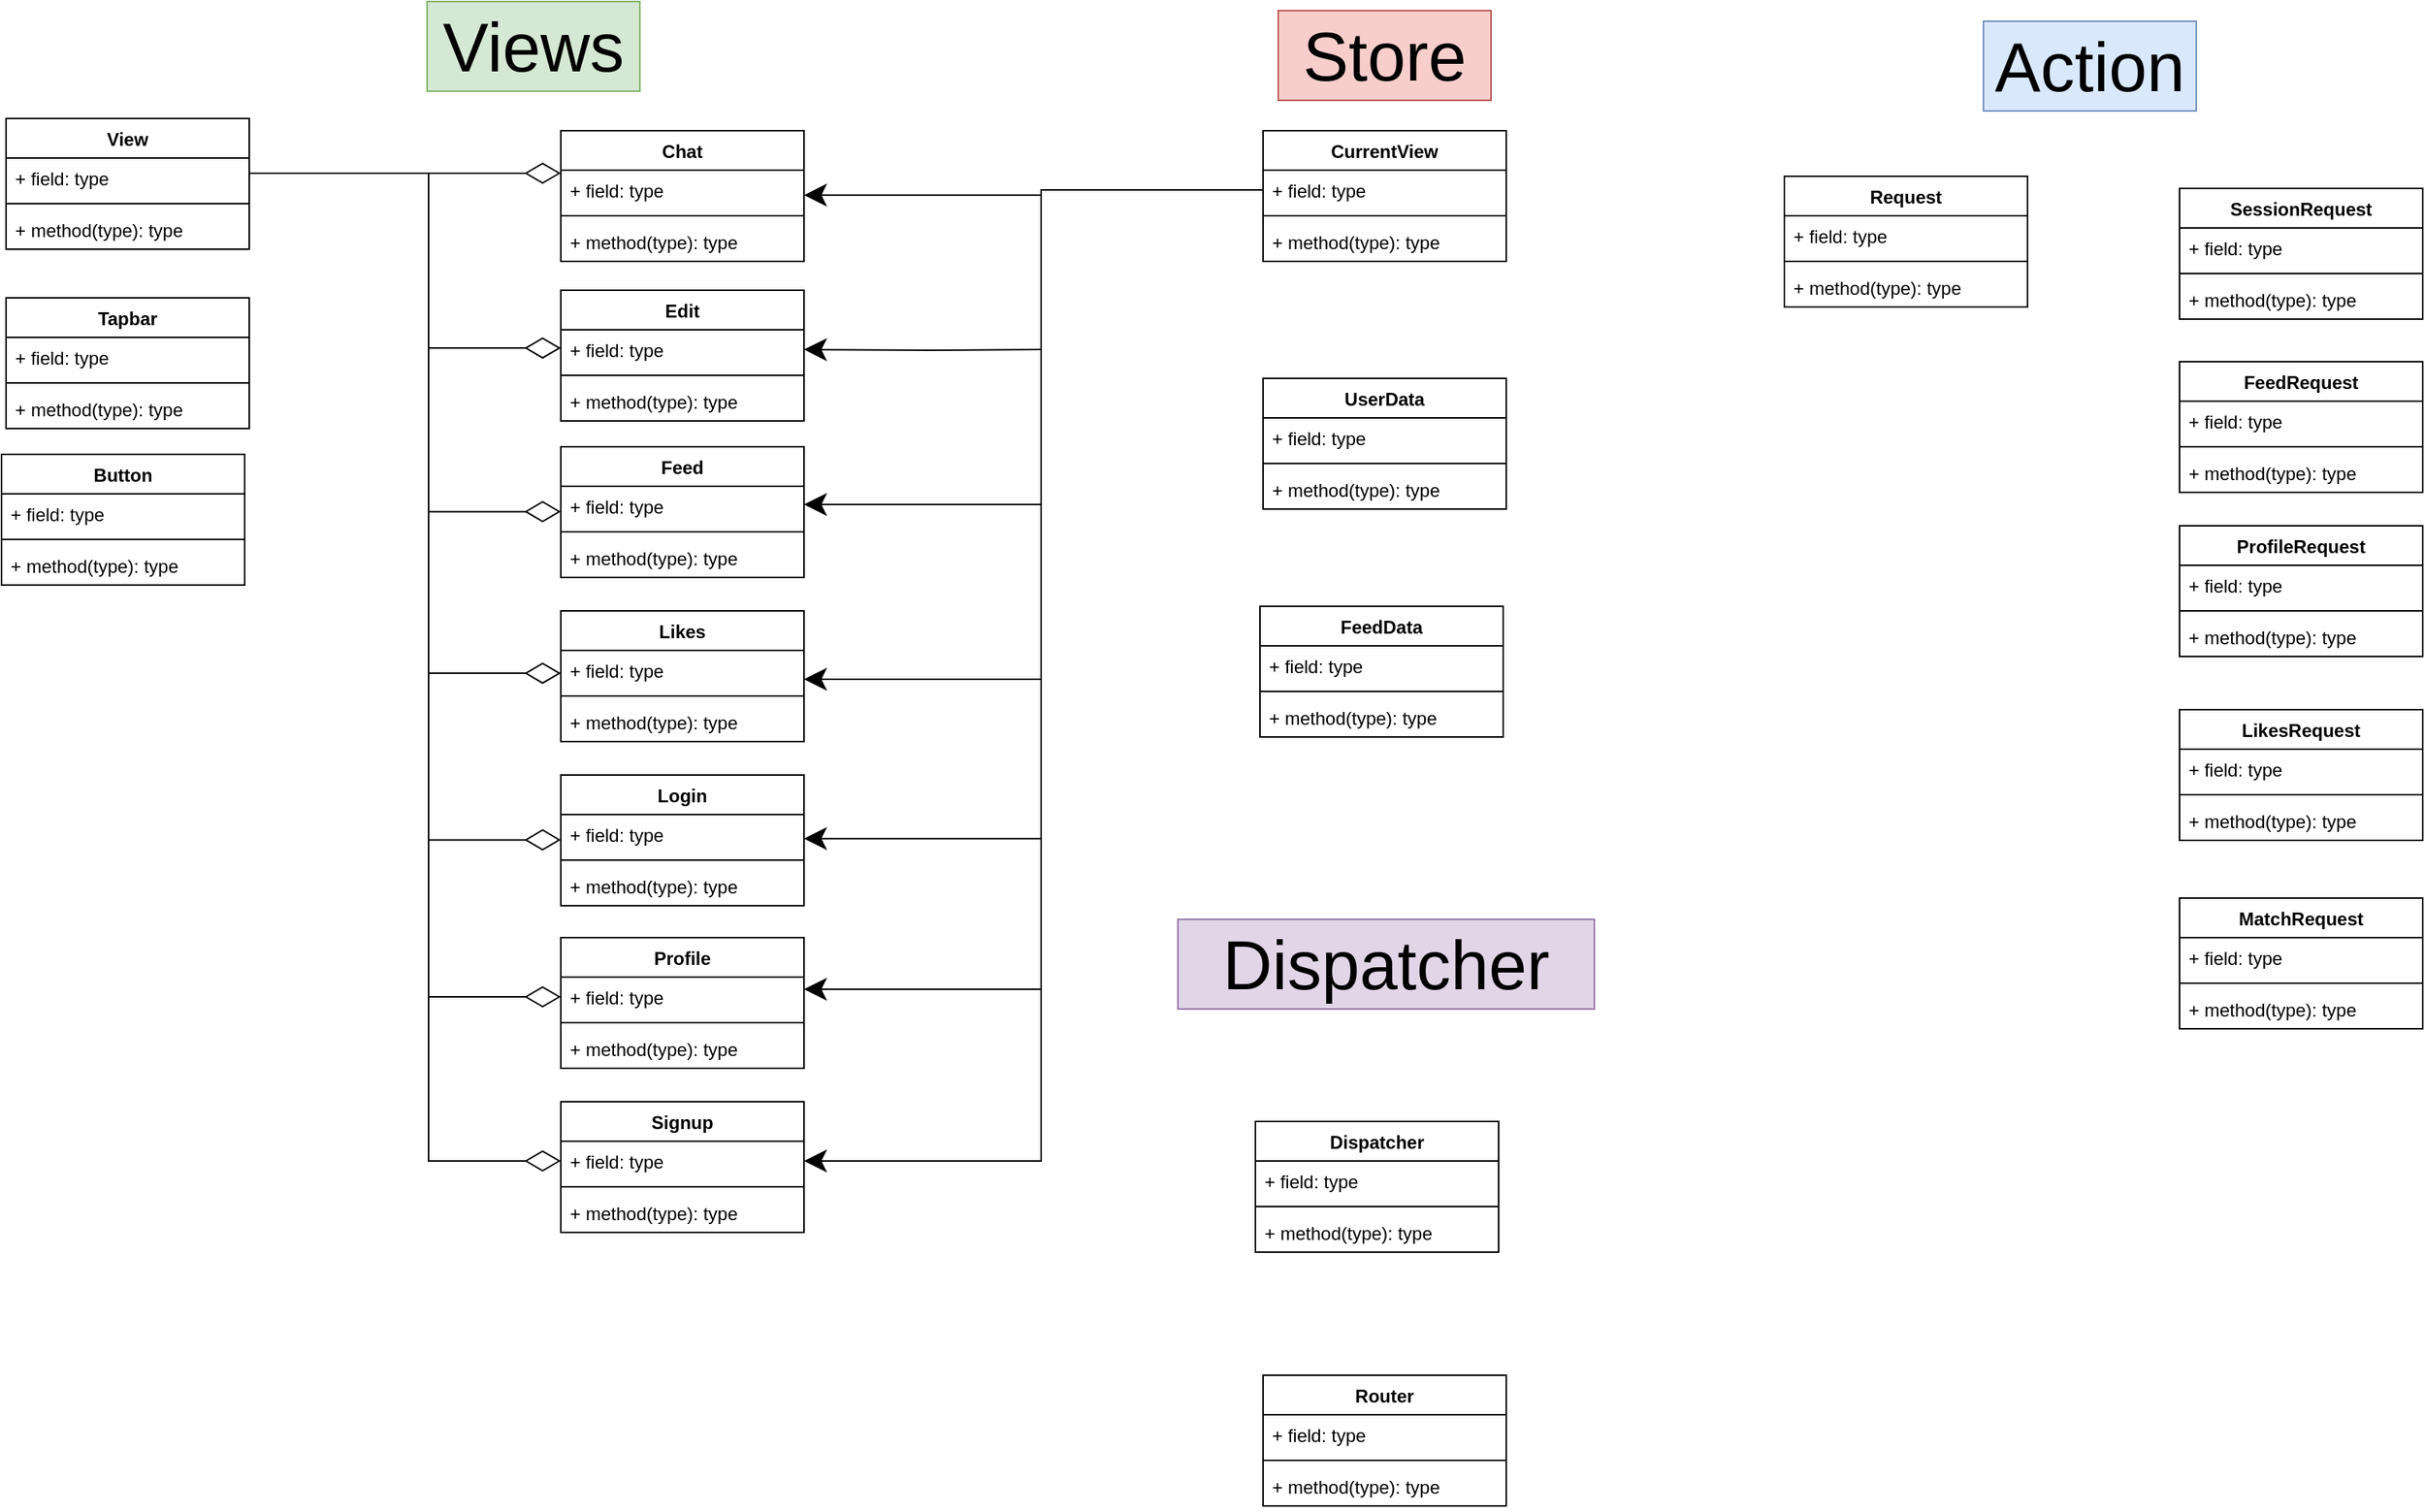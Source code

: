 <mxfile version="15.4.0" type="device"><diagram id="mSiB77Ms-3oj2RWz9xh-" name="Page-1"><mxGraphModel dx="1673" dy="958" grid="0" gridSize="10" guides="1" tooltips="1" connect="1" arrows="1" fold="1" page="1" pageScale="1" pageWidth="827" pageHeight="583" math="0" shadow="0"><root><mxCell id="0"/><mxCell id="1" parent="0"/><mxCell id="L6vAUoR8rCRQVzJKQqhs-2" value="View" style="swimlane;fontStyle=1;align=center;verticalAlign=top;childLayout=stackLayout;horizontal=1;startSize=26;horizontalStack=0;resizeParent=1;resizeParentMax=0;resizeLast=0;collapsible=1;marginBottom=0;" vertex="1" parent="1"><mxGeometry x="56" y="97" width="160" height="86" as="geometry"/></mxCell><mxCell id="L6vAUoR8rCRQVzJKQqhs-3" value="+ field: type" style="text;strokeColor=none;fillColor=none;align=left;verticalAlign=top;spacingLeft=4;spacingRight=4;overflow=hidden;rotatable=0;points=[[0,0.5],[1,0.5]];portConstraint=eastwest;" vertex="1" parent="L6vAUoR8rCRQVzJKQqhs-2"><mxGeometry y="26" width="160" height="26" as="geometry"/></mxCell><mxCell id="L6vAUoR8rCRQVzJKQqhs-4" value="" style="line;strokeWidth=1;fillColor=none;align=left;verticalAlign=middle;spacingTop=-1;spacingLeft=3;spacingRight=3;rotatable=0;labelPosition=right;points=[];portConstraint=eastwest;" vertex="1" parent="L6vAUoR8rCRQVzJKQqhs-2"><mxGeometry y="52" width="160" height="8" as="geometry"/></mxCell><mxCell id="L6vAUoR8rCRQVzJKQqhs-5" value="+ method(type): type" style="text;strokeColor=none;fillColor=none;align=left;verticalAlign=top;spacingLeft=4;spacingRight=4;overflow=hidden;rotatable=0;points=[[0,0.5],[1,0.5]];portConstraint=eastwest;" vertex="1" parent="L6vAUoR8rCRQVzJKQqhs-2"><mxGeometry y="60" width="160" height="26" as="geometry"/></mxCell><mxCell id="L6vAUoR8rCRQVzJKQqhs-6" value="Chat" style="swimlane;fontStyle=1;align=center;verticalAlign=top;childLayout=stackLayout;horizontal=1;startSize=26;horizontalStack=0;resizeParent=1;resizeParentMax=0;resizeLast=0;collapsible=1;marginBottom=0;" vertex="1" parent="1"><mxGeometry x="421" y="105" width="160" height="86" as="geometry"/></mxCell><mxCell id="L6vAUoR8rCRQVzJKQqhs-7" value="+ field: type" style="text;strokeColor=none;fillColor=none;align=left;verticalAlign=top;spacingLeft=4;spacingRight=4;overflow=hidden;rotatable=0;points=[[0,0.5],[1,0.5]];portConstraint=eastwest;" vertex="1" parent="L6vAUoR8rCRQVzJKQqhs-6"><mxGeometry y="26" width="160" height="26" as="geometry"/></mxCell><mxCell id="L6vAUoR8rCRQVzJKQqhs-8" value="" style="line;strokeWidth=1;fillColor=none;align=left;verticalAlign=middle;spacingTop=-1;spacingLeft=3;spacingRight=3;rotatable=0;labelPosition=right;points=[];portConstraint=eastwest;" vertex="1" parent="L6vAUoR8rCRQVzJKQqhs-6"><mxGeometry y="52" width="160" height="8" as="geometry"/></mxCell><mxCell id="L6vAUoR8rCRQVzJKQqhs-9" value="+ method(type): type" style="text;strokeColor=none;fillColor=none;align=left;verticalAlign=top;spacingLeft=4;spacingRight=4;overflow=hidden;rotatable=0;points=[[0,0.5],[1,0.5]];portConstraint=eastwest;" vertex="1" parent="L6vAUoR8rCRQVzJKQqhs-6"><mxGeometry y="60" width="160" height="26" as="geometry"/></mxCell><mxCell id="L6vAUoR8rCRQVzJKQqhs-10" value="" style="edgeStyle=orthogonalEdgeStyle;rounded=0;orthogonalLoop=1;jettySize=auto;html=1;entryX=0;entryY=0.5;entryDx=0;entryDy=0;endArrow=diamondThin;endFill=0;startSize=10;endSize=21;" edge="1" parent="1" source="L6vAUoR8rCRQVzJKQqhs-3" target="L6vAUoR8rCRQVzJKQqhs-32"><mxGeometry relative="1" as="geometry"><Array as="points"><mxPoint x="334" y="133"/><mxPoint x="334" y="783"/></Array></mxGeometry></mxCell><mxCell id="L6vAUoR8rCRQVzJKQqhs-11" value="Edit" style="swimlane;fontStyle=1;align=center;verticalAlign=top;childLayout=stackLayout;horizontal=1;startSize=26;horizontalStack=0;resizeParent=1;resizeParentMax=0;resizeLast=0;collapsible=1;marginBottom=0;" vertex="1" parent="1"><mxGeometry x="421" y="210" width="160" height="86" as="geometry"/></mxCell><mxCell id="L6vAUoR8rCRQVzJKQqhs-12" value="+ field: type" style="text;strokeColor=none;fillColor=none;align=left;verticalAlign=top;spacingLeft=4;spacingRight=4;overflow=hidden;rotatable=0;points=[[0,0.5],[1,0.5]];portConstraint=eastwest;" vertex="1" parent="L6vAUoR8rCRQVzJKQqhs-11"><mxGeometry y="26" width="160" height="26" as="geometry"/></mxCell><mxCell id="L6vAUoR8rCRQVzJKQqhs-13" value="" style="line;strokeWidth=1;fillColor=none;align=left;verticalAlign=middle;spacingTop=-1;spacingLeft=3;spacingRight=3;rotatable=0;labelPosition=right;points=[];portConstraint=eastwest;" vertex="1" parent="L6vAUoR8rCRQVzJKQqhs-11"><mxGeometry y="52" width="160" height="8" as="geometry"/></mxCell><mxCell id="L6vAUoR8rCRQVzJKQqhs-14" value="+ method(type): type" style="text;strokeColor=none;fillColor=none;align=left;verticalAlign=top;spacingLeft=4;spacingRight=4;overflow=hidden;rotatable=0;points=[[0,0.5],[1,0.5]];portConstraint=eastwest;" vertex="1" parent="L6vAUoR8rCRQVzJKQqhs-11"><mxGeometry y="60" width="160" height="26" as="geometry"/></mxCell><mxCell id="L6vAUoR8rCRQVzJKQqhs-15" value="Feed" style="swimlane;fontStyle=1;align=center;verticalAlign=top;childLayout=stackLayout;horizontal=1;startSize=26;horizontalStack=0;resizeParent=1;resizeParentMax=0;resizeLast=0;collapsible=1;marginBottom=0;" vertex="1" parent="1"><mxGeometry x="421" y="313" width="160" height="86" as="geometry"/></mxCell><mxCell id="L6vAUoR8rCRQVzJKQqhs-16" value="+ field: type" style="text;strokeColor=none;fillColor=none;align=left;verticalAlign=top;spacingLeft=4;spacingRight=4;overflow=hidden;rotatable=0;points=[[0,0.5],[1,0.5]];portConstraint=eastwest;" vertex="1" parent="L6vAUoR8rCRQVzJKQqhs-15"><mxGeometry y="26" width="160" height="26" as="geometry"/></mxCell><mxCell id="L6vAUoR8rCRQVzJKQqhs-17" value="" style="line;strokeWidth=1;fillColor=none;align=left;verticalAlign=middle;spacingTop=-1;spacingLeft=3;spacingRight=3;rotatable=0;labelPosition=right;points=[];portConstraint=eastwest;" vertex="1" parent="L6vAUoR8rCRQVzJKQqhs-15"><mxGeometry y="52" width="160" height="8" as="geometry"/></mxCell><mxCell id="L6vAUoR8rCRQVzJKQqhs-18" value="+ method(type): type" style="text;strokeColor=none;fillColor=none;align=left;verticalAlign=top;spacingLeft=4;spacingRight=4;overflow=hidden;rotatable=0;points=[[0,0.5],[1,0.5]];portConstraint=eastwest;" vertex="1" parent="L6vAUoR8rCRQVzJKQqhs-15"><mxGeometry y="60" width="160" height="26" as="geometry"/></mxCell><mxCell id="L6vAUoR8rCRQVzJKQqhs-19" value="Likes" style="swimlane;fontStyle=1;align=center;verticalAlign=top;childLayout=stackLayout;horizontal=1;startSize=26;horizontalStack=0;resizeParent=1;resizeParentMax=0;resizeLast=0;collapsible=1;marginBottom=0;" vertex="1" parent="1"><mxGeometry x="421" y="421" width="160" height="86" as="geometry"/></mxCell><mxCell id="L6vAUoR8rCRQVzJKQqhs-20" value="+ field: type" style="text;strokeColor=none;fillColor=none;align=left;verticalAlign=top;spacingLeft=4;spacingRight=4;overflow=hidden;rotatable=0;points=[[0,0.5],[1,0.5]];portConstraint=eastwest;" vertex="1" parent="L6vAUoR8rCRQVzJKQqhs-19"><mxGeometry y="26" width="160" height="26" as="geometry"/></mxCell><mxCell id="L6vAUoR8rCRQVzJKQqhs-21" value="" style="line;strokeWidth=1;fillColor=none;align=left;verticalAlign=middle;spacingTop=-1;spacingLeft=3;spacingRight=3;rotatable=0;labelPosition=right;points=[];portConstraint=eastwest;" vertex="1" parent="L6vAUoR8rCRQVzJKQqhs-19"><mxGeometry y="52" width="160" height="8" as="geometry"/></mxCell><mxCell id="L6vAUoR8rCRQVzJKQqhs-22" value="+ method(type): type" style="text;strokeColor=none;fillColor=none;align=left;verticalAlign=top;spacingLeft=4;spacingRight=4;overflow=hidden;rotatable=0;points=[[0,0.5],[1,0.5]];portConstraint=eastwest;" vertex="1" parent="L6vAUoR8rCRQVzJKQqhs-19"><mxGeometry y="60" width="160" height="26" as="geometry"/></mxCell><mxCell id="L6vAUoR8rCRQVzJKQqhs-23" value="Login" style="swimlane;fontStyle=1;align=center;verticalAlign=top;childLayout=stackLayout;horizontal=1;startSize=26;horizontalStack=0;resizeParent=1;resizeParentMax=0;resizeLast=0;collapsible=1;marginBottom=0;" vertex="1" parent="1"><mxGeometry x="421" y="529" width="160" height="86" as="geometry"/></mxCell><mxCell id="L6vAUoR8rCRQVzJKQqhs-24" value="+ field: type" style="text;strokeColor=none;fillColor=none;align=left;verticalAlign=top;spacingLeft=4;spacingRight=4;overflow=hidden;rotatable=0;points=[[0,0.5],[1,0.5]];portConstraint=eastwest;" vertex="1" parent="L6vAUoR8rCRQVzJKQqhs-23"><mxGeometry y="26" width="160" height="26" as="geometry"/></mxCell><mxCell id="L6vAUoR8rCRQVzJKQqhs-25" value="" style="line;strokeWidth=1;fillColor=none;align=left;verticalAlign=middle;spacingTop=-1;spacingLeft=3;spacingRight=3;rotatable=0;labelPosition=right;points=[];portConstraint=eastwest;" vertex="1" parent="L6vAUoR8rCRQVzJKQqhs-23"><mxGeometry y="52" width="160" height="8" as="geometry"/></mxCell><mxCell id="L6vAUoR8rCRQVzJKQqhs-26" value="+ method(type): type" style="text;strokeColor=none;fillColor=none;align=left;verticalAlign=top;spacingLeft=4;spacingRight=4;overflow=hidden;rotatable=0;points=[[0,0.5],[1,0.5]];portConstraint=eastwest;" vertex="1" parent="L6vAUoR8rCRQVzJKQqhs-23"><mxGeometry y="60" width="160" height="26" as="geometry"/></mxCell><mxCell id="L6vAUoR8rCRQVzJKQqhs-27" value="Profile" style="swimlane;fontStyle=1;align=center;verticalAlign=top;childLayout=stackLayout;horizontal=1;startSize=26;horizontalStack=0;resizeParent=1;resizeParentMax=0;resizeLast=0;collapsible=1;marginBottom=0;" vertex="1" parent="1"><mxGeometry x="421" y="636" width="160" height="86" as="geometry"/></mxCell><mxCell id="L6vAUoR8rCRQVzJKQqhs-28" value="+ field: type" style="text;strokeColor=none;fillColor=none;align=left;verticalAlign=top;spacingLeft=4;spacingRight=4;overflow=hidden;rotatable=0;points=[[0,0.5],[1,0.5]];portConstraint=eastwest;" vertex="1" parent="L6vAUoR8rCRQVzJKQqhs-27"><mxGeometry y="26" width="160" height="26" as="geometry"/></mxCell><mxCell id="L6vAUoR8rCRQVzJKQqhs-29" value="" style="line;strokeWidth=1;fillColor=none;align=left;verticalAlign=middle;spacingTop=-1;spacingLeft=3;spacingRight=3;rotatable=0;labelPosition=right;points=[];portConstraint=eastwest;" vertex="1" parent="L6vAUoR8rCRQVzJKQqhs-27"><mxGeometry y="52" width="160" height="8" as="geometry"/></mxCell><mxCell id="L6vAUoR8rCRQVzJKQqhs-30" value="+ method(type): type" style="text;strokeColor=none;fillColor=none;align=left;verticalAlign=top;spacingLeft=4;spacingRight=4;overflow=hidden;rotatable=0;points=[[0,0.5],[1,0.5]];portConstraint=eastwest;" vertex="1" parent="L6vAUoR8rCRQVzJKQqhs-27"><mxGeometry y="60" width="160" height="26" as="geometry"/></mxCell><mxCell id="L6vAUoR8rCRQVzJKQqhs-31" value="Signup" style="swimlane;fontStyle=1;align=center;verticalAlign=top;childLayout=stackLayout;horizontal=1;startSize=26;horizontalStack=0;resizeParent=1;resizeParentMax=0;resizeLast=0;collapsible=1;marginBottom=0;" vertex="1" parent="1"><mxGeometry x="421" y="744" width="160" height="86" as="geometry"/></mxCell><mxCell id="L6vAUoR8rCRQVzJKQqhs-32" value="+ field: type" style="text;strokeColor=none;fillColor=none;align=left;verticalAlign=top;spacingLeft=4;spacingRight=4;overflow=hidden;rotatable=0;points=[[0,0.5],[1,0.5]];portConstraint=eastwest;" vertex="1" parent="L6vAUoR8rCRQVzJKQqhs-31"><mxGeometry y="26" width="160" height="26" as="geometry"/></mxCell><mxCell id="L6vAUoR8rCRQVzJKQqhs-33" value="" style="line;strokeWidth=1;fillColor=none;align=left;verticalAlign=middle;spacingTop=-1;spacingLeft=3;spacingRight=3;rotatable=0;labelPosition=right;points=[];portConstraint=eastwest;" vertex="1" parent="L6vAUoR8rCRQVzJKQqhs-31"><mxGeometry y="52" width="160" height="8" as="geometry"/></mxCell><mxCell id="L6vAUoR8rCRQVzJKQqhs-34" value="+ method(type): type" style="text;strokeColor=none;fillColor=none;align=left;verticalAlign=top;spacingLeft=4;spacingRight=4;overflow=hidden;rotatable=0;points=[[0,0.5],[1,0.5]];portConstraint=eastwest;" vertex="1" parent="L6vAUoR8rCRQVzJKQqhs-31"><mxGeometry y="60" width="160" height="26" as="geometry"/></mxCell><mxCell id="L6vAUoR8rCRQVzJKQqhs-35" value="Tapbar" style="swimlane;fontStyle=1;align=center;verticalAlign=top;childLayout=stackLayout;horizontal=1;startSize=26;horizontalStack=0;resizeParent=1;resizeParentMax=0;resizeLast=0;collapsible=1;marginBottom=0;" vertex="1" parent="1"><mxGeometry x="56" y="215" width="160" height="86" as="geometry"/></mxCell><mxCell id="L6vAUoR8rCRQVzJKQqhs-36" value="+ field: type" style="text;strokeColor=none;fillColor=none;align=left;verticalAlign=top;spacingLeft=4;spacingRight=4;overflow=hidden;rotatable=0;points=[[0,0.5],[1,0.5]];portConstraint=eastwest;" vertex="1" parent="L6vAUoR8rCRQVzJKQqhs-35"><mxGeometry y="26" width="160" height="26" as="geometry"/></mxCell><mxCell id="L6vAUoR8rCRQVzJKQqhs-37" value="" style="line;strokeWidth=1;fillColor=none;align=left;verticalAlign=middle;spacingTop=-1;spacingLeft=3;spacingRight=3;rotatable=0;labelPosition=right;points=[];portConstraint=eastwest;" vertex="1" parent="L6vAUoR8rCRQVzJKQqhs-35"><mxGeometry y="52" width="160" height="8" as="geometry"/></mxCell><mxCell id="L6vAUoR8rCRQVzJKQqhs-38" value="+ method(type): type" style="text;strokeColor=none;fillColor=none;align=left;verticalAlign=top;spacingLeft=4;spacingRight=4;overflow=hidden;rotatable=0;points=[[0,0.5],[1,0.5]];portConstraint=eastwest;" vertex="1" parent="L6vAUoR8rCRQVzJKQqhs-35"><mxGeometry y="60" width="160" height="26" as="geometry"/></mxCell><mxCell id="L6vAUoR8rCRQVzJKQqhs-41" value="Button" style="swimlane;fontStyle=1;align=center;verticalAlign=top;childLayout=stackLayout;horizontal=1;startSize=26;horizontalStack=0;resizeParent=1;resizeParentMax=0;resizeLast=0;collapsible=1;marginBottom=0;" vertex="1" parent="1"><mxGeometry x="53" y="318" width="160" height="86" as="geometry"/></mxCell><mxCell id="L6vAUoR8rCRQVzJKQqhs-42" value="+ field: type" style="text;strokeColor=none;fillColor=none;align=left;verticalAlign=top;spacingLeft=4;spacingRight=4;overflow=hidden;rotatable=0;points=[[0,0.5],[1,0.5]];portConstraint=eastwest;" vertex="1" parent="L6vAUoR8rCRQVzJKQqhs-41"><mxGeometry y="26" width="160" height="26" as="geometry"/></mxCell><mxCell id="L6vAUoR8rCRQVzJKQqhs-43" value="" style="line;strokeWidth=1;fillColor=none;align=left;verticalAlign=middle;spacingTop=-1;spacingLeft=3;spacingRight=3;rotatable=0;labelPosition=right;points=[];portConstraint=eastwest;" vertex="1" parent="L6vAUoR8rCRQVzJKQqhs-41"><mxGeometry y="52" width="160" height="8" as="geometry"/></mxCell><mxCell id="L6vAUoR8rCRQVzJKQqhs-44" value="+ method(type): type" style="text;strokeColor=none;fillColor=none;align=left;verticalAlign=top;spacingLeft=4;spacingRight=4;overflow=hidden;rotatable=0;points=[[0,0.5],[1,0.5]];portConstraint=eastwest;" vertex="1" parent="L6vAUoR8rCRQVzJKQqhs-41"><mxGeometry y="60" width="160" height="26" as="geometry"/></mxCell><mxCell id="L6vAUoR8rCRQVzJKQqhs-45" value="" style="edgeStyle=orthogonalEdgeStyle;rounded=0;orthogonalLoop=1;jettySize=auto;html=1;entryX=0;entryY=0.5;entryDx=0;entryDy=0;endArrow=diamondThin;endFill=0;startSize=10;endSize=21;" edge="1" parent="1" target="L6vAUoR8rCRQVzJKQqhs-28"><mxGeometry relative="1" as="geometry"><mxPoint x="334" y="675" as="sourcePoint"/><mxPoint x="431" y="793" as="targetPoint"/><Array as="points"><mxPoint x="344" y="675"/><mxPoint x="344" y="675"/></Array></mxGeometry></mxCell><mxCell id="L6vAUoR8rCRQVzJKQqhs-46" value="" style="edgeStyle=orthogonalEdgeStyle;rounded=0;orthogonalLoop=1;jettySize=auto;html=1;entryX=0;entryY=0.5;entryDx=0;entryDy=0;endArrow=diamondThin;endFill=0;startSize=10;endSize=21;" edge="1" parent="1"><mxGeometry relative="1" as="geometry"><mxPoint x="334" y="571.71" as="sourcePoint"/><mxPoint x="421" y="571.71" as="targetPoint"/><Array as="points"><mxPoint x="344" y="571.71"/><mxPoint x="344" y="571.71"/></Array></mxGeometry></mxCell><mxCell id="L6vAUoR8rCRQVzJKQqhs-47" value="" style="edgeStyle=orthogonalEdgeStyle;rounded=0;orthogonalLoop=1;jettySize=auto;html=1;entryX=0;entryY=0.5;entryDx=0;entryDy=0;endArrow=diamondThin;endFill=0;startSize=10;endSize=21;" edge="1" parent="1"><mxGeometry relative="1" as="geometry"><mxPoint x="334" y="462.02" as="sourcePoint"/><mxPoint x="421" y="462.02" as="targetPoint"/><Array as="points"><mxPoint x="344" y="462.02"/><mxPoint x="344" y="462.02"/></Array></mxGeometry></mxCell><mxCell id="L6vAUoR8rCRQVzJKQqhs-48" value="" style="edgeStyle=orthogonalEdgeStyle;rounded=0;orthogonalLoop=1;jettySize=auto;html=1;entryX=0;entryY=0.5;entryDx=0;entryDy=0;endArrow=diamondThin;endFill=0;startSize=10;endSize=21;" edge="1" parent="1"><mxGeometry relative="1" as="geometry"><mxPoint x="334" y="355.71" as="sourcePoint"/><mxPoint x="421" y="355.71" as="targetPoint"/><Array as="points"><mxPoint x="344" y="355.71"/><mxPoint x="344" y="355.71"/></Array></mxGeometry></mxCell><mxCell id="L6vAUoR8rCRQVzJKQqhs-49" value="" style="edgeStyle=orthogonalEdgeStyle;rounded=0;orthogonalLoop=1;jettySize=auto;html=1;entryX=0;entryY=0.5;entryDx=0;entryDy=0;endArrow=diamondThin;endFill=0;startSize=10;endSize=21;" edge="1" parent="1"><mxGeometry relative="1" as="geometry"><mxPoint x="334" y="248.02" as="sourcePoint"/><mxPoint x="421" y="248.02" as="targetPoint"/><Array as="points"><mxPoint x="344" y="248.02"/><mxPoint x="344" y="248.02"/></Array></mxGeometry></mxCell><mxCell id="L6vAUoR8rCRQVzJKQqhs-50" value="" style="edgeStyle=orthogonalEdgeStyle;rounded=0;orthogonalLoop=1;jettySize=auto;html=1;entryX=0;entryY=0.5;entryDx=0;entryDy=0;endArrow=diamondThin;endFill=0;startSize=10;endSize=21;" edge="1" parent="1"><mxGeometry relative="1" as="geometry"><mxPoint x="334" y="133.0" as="sourcePoint"/><mxPoint x="421" y="133.0" as="targetPoint"/><Array as="points"><mxPoint x="344" y="133.0"/><mxPoint x="344" y="133.0"/></Array></mxGeometry></mxCell><mxCell id="L6vAUoR8rCRQVzJKQqhs-53" value="&lt;font style=&quot;font-size: 45px&quot;&gt;Store&lt;/font&gt;" style="text;html=1;strokeColor=#b85450;fillColor=#f8cecc;align=center;verticalAlign=middle;whiteSpace=wrap;rounded=0;" vertex="1" parent="1"><mxGeometry x="893" y="26" width="140" height="59" as="geometry"/></mxCell><mxCell id="L6vAUoR8rCRQVzJKQqhs-55" value="UserData" style="swimlane;fontStyle=1;align=center;verticalAlign=top;childLayout=stackLayout;horizontal=1;startSize=26;horizontalStack=0;resizeParent=1;resizeParentMax=0;resizeLast=0;collapsible=1;marginBottom=0;" vertex="1" parent="1"><mxGeometry x="883" y="268" width="160" height="86" as="geometry"/></mxCell><mxCell id="L6vAUoR8rCRQVzJKQqhs-56" value="+ field: type" style="text;strokeColor=none;fillColor=none;align=left;verticalAlign=top;spacingLeft=4;spacingRight=4;overflow=hidden;rotatable=0;points=[[0,0.5],[1,0.5]];portConstraint=eastwest;" vertex="1" parent="L6vAUoR8rCRQVzJKQqhs-55"><mxGeometry y="26" width="160" height="26" as="geometry"/></mxCell><mxCell id="L6vAUoR8rCRQVzJKQqhs-57" value="" style="line;strokeWidth=1;fillColor=none;align=left;verticalAlign=middle;spacingTop=-1;spacingLeft=3;spacingRight=3;rotatable=0;labelPosition=right;points=[];portConstraint=eastwest;" vertex="1" parent="L6vAUoR8rCRQVzJKQqhs-55"><mxGeometry y="52" width="160" height="8" as="geometry"/></mxCell><mxCell id="L6vAUoR8rCRQVzJKQqhs-58" value="+ method(type): type" style="text;strokeColor=none;fillColor=none;align=left;verticalAlign=top;spacingLeft=4;spacingRight=4;overflow=hidden;rotatable=0;points=[[0,0.5],[1,0.5]];portConstraint=eastwest;" vertex="1" parent="L6vAUoR8rCRQVzJKQqhs-55"><mxGeometry y="60" width="160" height="26" as="geometry"/></mxCell><mxCell id="L6vAUoR8rCRQVzJKQqhs-59" value="FeedData" style="swimlane;fontStyle=1;align=center;verticalAlign=top;childLayout=stackLayout;horizontal=1;startSize=26;horizontalStack=0;resizeParent=1;resizeParentMax=0;resizeLast=0;collapsible=1;marginBottom=0;" vertex="1" parent="1"><mxGeometry x="881" y="418" width="160" height="86" as="geometry"/></mxCell><mxCell id="L6vAUoR8rCRQVzJKQqhs-60" value="+ field: type" style="text;strokeColor=none;fillColor=none;align=left;verticalAlign=top;spacingLeft=4;spacingRight=4;overflow=hidden;rotatable=0;points=[[0,0.5],[1,0.5]];portConstraint=eastwest;" vertex="1" parent="L6vAUoR8rCRQVzJKQqhs-59"><mxGeometry y="26" width="160" height="26" as="geometry"/></mxCell><mxCell id="L6vAUoR8rCRQVzJKQqhs-61" value="" style="line;strokeWidth=1;fillColor=none;align=left;verticalAlign=middle;spacingTop=-1;spacingLeft=3;spacingRight=3;rotatable=0;labelPosition=right;points=[];portConstraint=eastwest;" vertex="1" parent="L6vAUoR8rCRQVzJKQqhs-59"><mxGeometry y="52" width="160" height="8" as="geometry"/></mxCell><mxCell id="L6vAUoR8rCRQVzJKQqhs-62" value="+ method(type): type" style="text;strokeColor=none;fillColor=none;align=left;verticalAlign=top;spacingLeft=4;spacingRight=4;overflow=hidden;rotatable=0;points=[[0,0.5],[1,0.5]];portConstraint=eastwest;" vertex="1" parent="L6vAUoR8rCRQVzJKQqhs-59"><mxGeometry y="60" width="160" height="26" as="geometry"/></mxCell><mxCell id="L6vAUoR8rCRQVzJKQqhs-63" value="&lt;font style=&quot;font-size: 45px&quot;&gt;Action&lt;/font&gt;" style="text;html=1;strokeColor=#6c8ebf;fillColor=#dae8fc;align=center;verticalAlign=middle;whiteSpace=wrap;rounded=0;" vertex="1" parent="1"><mxGeometry x="1357" y="33" width="140" height="59" as="geometry"/></mxCell><mxCell id="L6vAUoR8rCRQVzJKQqhs-64" value="SessionRequest" style="swimlane;fontStyle=1;align=center;verticalAlign=top;childLayout=stackLayout;horizontal=1;startSize=26;horizontalStack=0;resizeParent=1;resizeParentMax=0;resizeLast=0;collapsible=1;marginBottom=0;" vertex="1" parent="1"><mxGeometry x="1486" y="143" width="160" height="86" as="geometry"/></mxCell><mxCell id="L6vAUoR8rCRQVzJKQqhs-65" value="+ field: type" style="text;strokeColor=none;fillColor=none;align=left;verticalAlign=top;spacingLeft=4;spacingRight=4;overflow=hidden;rotatable=0;points=[[0,0.5],[1,0.5]];portConstraint=eastwest;" vertex="1" parent="L6vAUoR8rCRQVzJKQqhs-64"><mxGeometry y="26" width="160" height="26" as="geometry"/></mxCell><mxCell id="L6vAUoR8rCRQVzJKQqhs-66" value="" style="line;strokeWidth=1;fillColor=none;align=left;verticalAlign=middle;spacingTop=-1;spacingLeft=3;spacingRight=3;rotatable=0;labelPosition=right;points=[];portConstraint=eastwest;" vertex="1" parent="L6vAUoR8rCRQVzJKQqhs-64"><mxGeometry y="52" width="160" height="8" as="geometry"/></mxCell><mxCell id="L6vAUoR8rCRQVzJKQqhs-67" value="+ method(type): type" style="text;strokeColor=none;fillColor=none;align=left;verticalAlign=top;spacingLeft=4;spacingRight=4;overflow=hidden;rotatable=0;points=[[0,0.5],[1,0.5]];portConstraint=eastwest;" vertex="1" parent="L6vAUoR8rCRQVzJKQqhs-64"><mxGeometry y="60" width="160" height="26" as="geometry"/></mxCell><mxCell id="L6vAUoR8rCRQVzJKQqhs-68" value="FeedRequest" style="swimlane;fontStyle=1;align=center;verticalAlign=top;childLayout=stackLayout;horizontal=1;startSize=26;horizontalStack=0;resizeParent=1;resizeParentMax=0;resizeLast=0;collapsible=1;marginBottom=0;" vertex="1" parent="1"><mxGeometry x="1486" y="257" width="160" height="86" as="geometry"/></mxCell><mxCell id="L6vAUoR8rCRQVzJKQqhs-69" value="+ field: type" style="text;strokeColor=none;fillColor=none;align=left;verticalAlign=top;spacingLeft=4;spacingRight=4;overflow=hidden;rotatable=0;points=[[0,0.5],[1,0.5]];portConstraint=eastwest;" vertex="1" parent="L6vAUoR8rCRQVzJKQqhs-68"><mxGeometry y="26" width="160" height="26" as="geometry"/></mxCell><mxCell id="L6vAUoR8rCRQVzJKQqhs-70" value="" style="line;strokeWidth=1;fillColor=none;align=left;verticalAlign=middle;spacingTop=-1;spacingLeft=3;spacingRight=3;rotatable=0;labelPosition=right;points=[];portConstraint=eastwest;" vertex="1" parent="L6vAUoR8rCRQVzJKQqhs-68"><mxGeometry y="52" width="160" height="8" as="geometry"/></mxCell><mxCell id="L6vAUoR8rCRQVzJKQqhs-71" value="+ method(type): type" style="text;strokeColor=none;fillColor=none;align=left;verticalAlign=top;spacingLeft=4;spacingRight=4;overflow=hidden;rotatable=0;points=[[0,0.5],[1,0.5]];portConstraint=eastwest;" vertex="1" parent="L6vAUoR8rCRQVzJKQqhs-68"><mxGeometry y="60" width="160" height="26" as="geometry"/></mxCell><mxCell id="L6vAUoR8rCRQVzJKQqhs-72" value="Request" style="swimlane;fontStyle=1;align=center;verticalAlign=top;childLayout=stackLayout;horizontal=1;startSize=26;horizontalStack=0;resizeParent=1;resizeParentMax=0;resizeLast=0;collapsible=1;marginBottom=0;" vertex="1" parent="1"><mxGeometry x="1226" y="135" width="160" height="86" as="geometry"/></mxCell><mxCell id="L6vAUoR8rCRQVzJKQqhs-73" value="+ field: type" style="text;strokeColor=none;fillColor=none;align=left;verticalAlign=top;spacingLeft=4;spacingRight=4;overflow=hidden;rotatable=0;points=[[0,0.5],[1,0.5]];portConstraint=eastwest;" vertex="1" parent="L6vAUoR8rCRQVzJKQqhs-72"><mxGeometry y="26" width="160" height="26" as="geometry"/></mxCell><mxCell id="L6vAUoR8rCRQVzJKQqhs-74" value="" style="line;strokeWidth=1;fillColor=none;align=left;verticalAlign=middle;spacingTop=-1;spacingLeft=3;spacingRight=3;rotatable=0;labelPosition=right;points=[];portConstraint=eastwest;" vertex="1" parent="L6vAUoR8rCRQVzJKQqhs-72"><mxGeometry y="52" width="160" height="8" as="geometry"/></mxCell><mxCell id="L6vAUoR8rCRQVzJKQqhs-75" value="+ method(type): type" style="text;strokeColor=none;fillColor=none;align=left;verticalAlign=top;spacingLeft=4;spacingRight=4;overflow=hidden;rotatable=0;points=[[0,0.5],[1,0.5]];portConstraint=eastwest;" vertex="1" parent="L6vAUoR8rCRQVzJKQqhs-72"><mxGeometry y="60" width="160" height="26" as="geometry"/></mxCell><mxCell id="L6vAUoR8rCRQVzJKQqhs-77" value="ProfileRequest" style="swimlane;fontStyle=1;align=center;verticalAlign=top;childLayout=stackLayout;horizontal=1;startSize=26;horizontalStack=0;resizeParent=1;resizeParentMax=0;resizeLast=0;collapsible=1;marginBottom=0;" vertex="1" parent="1"><mxGeometry x="1486" y="365" width="160" height="86" as="geometry"/></mxCell><mxCell id="L6vAUoR8rCRQVzJKQqhs-78" value="+ field: type" style="text;strokeColor=none;fillColor=none;align=left;verticalAlign=top;spacingLeft=4;spacingRight=4;overflow=hidden;rotatable=0;points=[[0,0.5],[1,0.5]];portConstraint=eastwest;" vertex="1" parent="L6vAUoR8rCRQVzJKQqhs-77"><mxGeometry y="26" width="160" height="26" as="geometry"/></mxCell><mxCell id="L6vAUoR8rCRQVzJKQqhs-79" value="" style="line;strokeWidth=1;fillColor=none;align=left;verticalAlign=middle;spacingTop=-1;spacingLeft=3;spacingRight=3;rotatable=0;labelPosition=right;points=[];portConstraint=eastwest;" vertex="1" parent="L6vAUoR8rCRQVzJKQqhs-77"><mxGeometry y="52" width="160" height="8" as="geometry"/></mxCell><mxCell id="L6vAUoR8rCRQVzJKQqhs-80" value="+ method(type): type" style="text;strokeColor=none;fillColor=none;align=left;verticalAlign=top;spacingLeft=4;spacingRight=4;overflow=hidden;rotatable=0;points=[[0,0.5],[1,0.5]];portConstraint=eastwest;" vertex="1" parent="L6vAUoR8rCRQVzJKQqhs-77"><mxGeometry y="60" width="160" height="26" as="geometry"/></mxCell><mxCell id="L6vAUoR8rCRQVzJKQqhs-81" value="LikesRequest" style="swimlane;fontStyle=1;align=center;verticalAlign=top;childLayout=stackLayout;horizontal=1;startSize=26;horizontalStack=0;resizeParent=1;resizeParentMax=0;resizeLast=0;collapsible=1;marginBottom=0;" vertex="1" parent="1"><mxGeometry x="1486" y="486" width="160" height="86" as="geometry"/></mxCell><mxCell id="L6vAUoR8rCRQVzJKQqhs-82" value="+ field: type" style="text;strokeColor=none;fillColor=none;align=left;verticalAlign=top;spacingLeft=4;spacingRight=4;overflow=hidden;rotatable=0;points=[[0,0.5],[1,0.5]];portConstraint=eastwest;" vertex="1" parent="L6vAUoR8rCRQVzJKQqhs-81"><mxGeometry y="26" width="160" height="26" as="geometry"/></mxCell><mxCell id="L6vAUoR8rCRQVzJKQqhs-83" value="" style="line;strokeWidth=1;fillColor=none;align=left;verticalAlign=middle;spacingTop=-1;spacingLeft=3;spacingRight=3;rotatable=0;labelPosition=right;points=[];portConstraint=eastwest;" vertex="1" parent="L6vAUoR8rCRQVzJKQqhs-81"><mxGeometry y="52" width="160" height="8" as="geometry"/></mxCell><mxCell id="L6vAUoR8rCRQVzJKQqhs-84" value="+ method(type): type" style="text;strokeColor=none;fillColor=none;align=left;verticalAlign=top;spacingLeft=4;spacingRight=4;overflow=hidden;rotatable=0;points=[[0,0.5],[1,0.5]];portConstraint=eastwest;" vertex="1" parent="L6vAUoR8rCRQVzJKQqhs-81"><mxGeometry y="60" width="160" height="26" as="geometry"/></mxCell><mxCell id="L6vAUoR8rCRQVzJKQqhs-85" value="MatchRequest" style="swimlane;fontStyle=1;align=center;verticalAlign=top;childLayout=stackLayout;horizontal=1;startSize=26;horizontalStack=0;resizeParent=1;resizeParentMax=0;resizeLast=0;collapsible=1;marginBottom=0;" vertex="1" parent="1"><mxGeometry x="1486" y="610" width="160" height="86" as="geometry"/></mxCell><mxCell id="L6vAUoR8rCRQVzJKQqhs-86" value="+ field: type" style="text;strokeColor=none;fillColor=none;align=left;verticalAlign=top;spacingLeft=4;spacingRight=4;overflow=hidden;rotatable=0;points=[[0,0.5],[1,0.5]];portConstraint=eastwest;" vertex="1" parent="L6vAUoR8rCRQVzJKQqhs-85"><mxGeometry y="26" width="160" height="26" as="geometry"/></mxCell><mxCell id="L6vAUoR8rCRQVzJKQqhs-87" value="" style="line;strokeWidth=1;fillColor=none;align=left;verticalAlign=middle;spacingTop=-1;spacingLeft=3;spacingRight=3;rotatable=0;labelPosition=right;points=[];portConstraint=eastwest;" vertex="1" parent="L6vAUoR8rCRQVzJKQqhs-85"><mxGeometry y="52" width="160" height="8" as="geometry"/></mxCell><mxCell id="L6vAUoR8rCRQVzJKQqhs-88" value="+ method(type): type" style="text;strokeColor=none;fillColor=none;align=left;verticalAlign=top;spacingLeft=4;spacingRight=4;overflow=hidden;rotatable=0;points=[[0,0.5],[1,0.5]];portConstraint=eastwest;" vertex="1" parent="L6vAUoR8rCRQVzJKQqhs-85"><mxGeometry y="60" width="160" height="26" as="geometry"/></mxCell><mxCell id="L6vAUoR8rCRQVzJKQqhs-89" value="&lt;font style=&quot;font-size: 45px&quot;&gt;Dispatcher&lt;/font&gt;" style="text;html=1;strokeColor=#9673a6;fillColor=#e1d5e7;align=center;verticalAlign=middle;whiteSpace=wrap;rounded=0;" vertex="1" parent="1"><mxGeometry x="827" y="624" width="274" height="59" as="geometry"/></mxCell><mxCell id="L6vAUoR8rCRQVzJKQqhs-90" value="Dispatcher" style="swimlane;fontStyle=1;align=center;verticalAlign=top;childLayout=stackLayout;horizontal=1;startSize=26;horizontalStack=0;resizeParent=1;resizeParentMax=0;resizeLast=0;collapsible=1;marginBottom=0;" vertex="1" parent="1"><mxGeometry x="878" y="757" width="160" height="86" as="geometry"/></mxCell><mxCell id="L6vAUoR8rCRQVzJKQqhs-91" value="+ field: type" style="text;strokeColor=none;fillColor=none;align=left;verticalAlign=top;spacingLeft=4;spacingRight=4;overflow=hidden;rotatable=0;points=[[0,0.5],[1,0.5]];portConstraint=eastwest;" vertex="1" parent="L6vAUoR8rCRQVzJKQqhs-90"><mxGeometry y="26" width="160" height="26" as="geometry"/></mxCell><mxCell id="L6vAUoR8rCRQVzJKQqhs-92" value="" style="line;strokeWidth=1;fillColor=none;align=left;verticalAlign=middle;spacingTop=-1;spacingLeft=3;spacingRight=3;rotatable=0;labelPosition=right;points=[];portConstraint=eastwest;" vertex="1" parent="L6vAUoR8rCRQVzJKQqhs-90"><mxGeometry y="52" width="160" height="8" as="geometry"/></mxCell><mxCell id="L6vAUoR8rCRQVzJKQqhs-93" value="+ method(type): type" style="text;strokeColor=none;fillColor=none;align=left;verticalAlign=top;spacingLeft=4;spacingRight=4;overflow=hidden;rotatable=0;points=[[0,0.5],[1,0.5]];portConstraint=eastwest;" vertex="1" parent="L6vAUoR8rCRQVzJKQqhs-90"><mxGeometry y="60" width="160" height="26" as="geometry"/></mxCell><mxCell id="L6vAUoR8rCRQVzJKQqhs-94" value="Router" style="swimlane;fontStyle=1;align=center;verticalAlign=top;childLayout=stackLayout;horizontal=1;startSize=26;horizontalStack=0;resizeParent=1;resizeParentMax=0;resizeLast=0;collapsible=1;marginBottom=0;" vertex="1" parent="1"><mxGeometry x="883" y="924" width="160" height="86" as="geometry"/></mxCell><mxCell id="L6vAUoR8rCRQVzJKQqhs-95" value="+ field: type" style="text;strokeColor=none;fillColor=none;align=left;verticalAlign=top;spacingLeft=4;spacingRight=4;overflow=hidden;rotatable=0;points=[[0,0.5],[1,0.5]];portConstraint=eastwest;" vertex="1" parent="L6vAUoR8rCRQVzJKQqhs-94"><mxGeometry y="26" width="160" height="26" as="geometry"/></mxCell><mxCell id="L6vAUoR8rCRQVzJKQqhs-96" value="" style="line;strokeWidth=1;fillColor=none;align=left;verticalAlign=middle;spacingTop=-1;spacingLeft=3;spacingRight=3;rotatable=0;labelPosition=right;points=[];portConstraint=eastwest;" vertex="1" parent="L6vAUoR8rCRQVzJKQqhs-94"><mxGeometry y="52" width="160" height="8" as="geometry"/></mxCell><mxCell id="L6vAUoR8rCRQVzJKQqhs-97" value="+ method(type): type" style="text;strokeColor=none;fillColor=none;align=left;verticalAlign=top;spacingLeft=4;spacingRight=4;overflow=hidden;rotatable=0;points=[[0,0.5],[1,0.5]];portConstraint=eastwest;" vertex="1" parent="L6vAUoR8rCRQVzJKQqhs-94"><mxGeometry y="60" width="160" height="26" as="geometry"/></mxCell><mxCell id="L6vAUoR8rCRQVzJKQqhs-100" value="&lt;font style=&quot;font-size: 45px&quot;&gt;Views&lt;/font&gt;" style="text;html=1;strokeColor=#82b366;fillColor=#d5e8d4;align=center;verticalAlign=middle;whiteSpace=wrap;rounded=0;" vertex="1" parent="1"><mxGeometry x="333" y="20" width="140" height="59" as="geometry"/></mxCell><mxCell id="L6vAUoR8rCRQVzJKQqhs-109" value="CurrentView" style="swimlane;fontStyle=1;align=center;verticalAlign=top;childLayout=stackLayout;horizontal=1;startSize=26;horizontalStack=0;resizeParent=1;resizeParentMax=0;resizeLast=0;collapsible=1;marginBottom=0;" vertex="1" parent="1"><mxGeometry x="883" y="105" width="160" height="86" as="geometry"/></mxCell><mxCell id="L6vAUoR8rCRQVzJKQqhs-110" value="+ field: type" style="text;strokeColor=none;fillColor=none;align=left;verticalAlign=top;spacingLeft=4;spacingRight=4;overflow=hidden;rotatable=0;points=[[0,0.5],[1,0.5]];portConstraint=eastwest;" vertex="1" parent="L6vAUoR8rCRQVzJKQqhs-109"><mxGeometry y="26" width="160" height="26" as="geometry"/></mxCell><mxCell id="L6vAUoR8rCRQVzJKQqhs-111" value="" style="line;strokeWidth=1;fillColor=none;align=left;verticalAlign=middle;spacingTop=-1;spacingLeft=3;spacingRight=3;rotatable=0;labelPosition=right;points=[];portConstraint=eastwest;" vertex="1" parent="L6vAUoR8rCRQVzJKQqhs-109"><mxGeometry y="52" width="160" height="8" as="geometry"/></mxCell><mxCell id="L6vAUoR8rCRQVzJKQqhs-112" value="+ method(type): type" style="text;strokeColor=none;fillColor=none;align=left;verticalAlign=top;spacingLeft=4;spacingRight=4;overflow=hidden;rotatable=0;points=[[0,0.5],[1,0.5]];portConstraint=eastwest;" vertex="1" parent="L6vAUoR8rCRQVzJKQqhs-109"><mxGeometry y="60" width="160" height="26" as="geometry"/></mxCell><mxCell id="L6vAUoR8rCRQVzJKQqhs-113" style="edgeStyle=orthogonalEdgeStyle;rounded=0;orthogonalLoop=1;jettySize=auto;html=1;exitX=0;exitY=0.5;exitDx=0;exitDy=0;entryX=1;entryY=0.5;entryDx=0;entryDy=0;endArrow=classic;endFill=1;startSize=10;endSize=12;" edge="1" parent="1" source="L6vAUoR8rCRQVzJKQqhs-110" target="L6vAUoR8rCRQVzJKQqhs-32"><mxGeometry relative="1" as="geometry"/></mxCell><mxCell id="L6vAUoR8rCRQVzJKQqhs-114" style="edgeStyle=orthogonalEdgeStyle;rounded=0;orthogonalLoop=1;jettySize=auto;html=1;entryX=1;entryY=0.5;entryDx=0;entryDy=0;endArrow=classic;endFill=1;startSize=10;endSize=12;" edge="1" parent="1" target="L6vAUoR8rCRQVzJKQqhs-12"><mxGeometry relative="1" as="geometry"><mxPoint x="737" y="249" as="sourcePoint"/><mxPoint x="591" y="154" as="targetPoint"/></mxGeometry></mxCell><mxCell id="L6vAUoR8rCRQVzJKQqhs-116" style="edgeStyle=orthogonalEdgeStyle;rounded=0;orthogonalLoop=1;jettySize=auto;html=1;entryX=1;entryY=0.5;entryDx=0;entryDy=0;endArrow=classic;endFill=1;startSize=10;endSize=12;" edge="1" parent="1"><mxGeometry relative="1" as="geometry"><mxPoint x="737" y="670" as="sourcePoint"/><mxPoint x="581" y="670" as="targetPoint"/></mxGeometry></mxCell><mxCell id="L6vAUoR8rCRQVzJKQqhs-117" style="edgeStyle=orthogonalEdgeStyle;rounded=0;orthogonalLoop=1;jettySize=auto;html=1;entryX=1;entryY=0.5;entryDx=0;entryDy=0;endArrow=classic;endFill=1;startSize=10;endSize=12;" edge="1" parent="1"><mxGeometry relative="1" as="geometry"><mxPoint x="737" y="570.82" as="sourcePoint"/><mxPoint x="581" y="570.82" as="targetPoint"/></mxGeometry></mxCell><mxCell id="L6vAUoR8rCRQVzJKQqhs-118" style="edgeStyle=orthogonalEdgeStyle;rounded=0;orthogonalLoop=1;jettySize=auto;html=1;entryX=1;entryY=0.5;entryDx=0;entryDy=0;endArrow=classic;endFill=1;startSize=10;endSize=12;" edge="1" parent="1"><mxGeometry relative="1" as="geometry"><mxPoint x="737" y="466.0" as="sourcePoint"/><mxPoint x="581" y="466.0" as="targetPoint"/></mxGeometry></mxCell><mxCell id="L6vAUoR8rCRQVzJKQqhs-119" style="edgeStyle=orthogonalEdgeStyle;rounded=0;orthogonalLoop=1;jettySize=auto;html=1;entryX=1;entryY=0.5;entryDx=0;entryDy=0;endArrow=classic;endFill=1;startSize=10;endSize=12;" edge="1" parent="1"><mxGeometry relative="1" as="geometry"><mxPoint x="737" y="351.0" as="sourcePoint"/><mxPoint x="581" y="351.0" as="targetPoint"/></mxGeometry></mxCell><mxCell id="L6vAUoR8rCRQVzJKQqhs-120" style="edgeStyle=orthogonalEdgeStyle;rounded=0;orthogonalLoop=1;jettySize=auto;html=1;entryX=1;entryY=0.5;entryDx=0;entryDy=0;endArrow=classic;endFill=1;startSize=10;endSize=12;" edge="1" parent="1"><mxGeometry relative="1" as="geometry"><mxPoint x="737" y="147.41" as="sourcePoint"/><mxPoint x="581" y="147.41" as="targetPoint"/></mxGeometry></mxCell></root></mxGraphModel></diagram></mxfile>